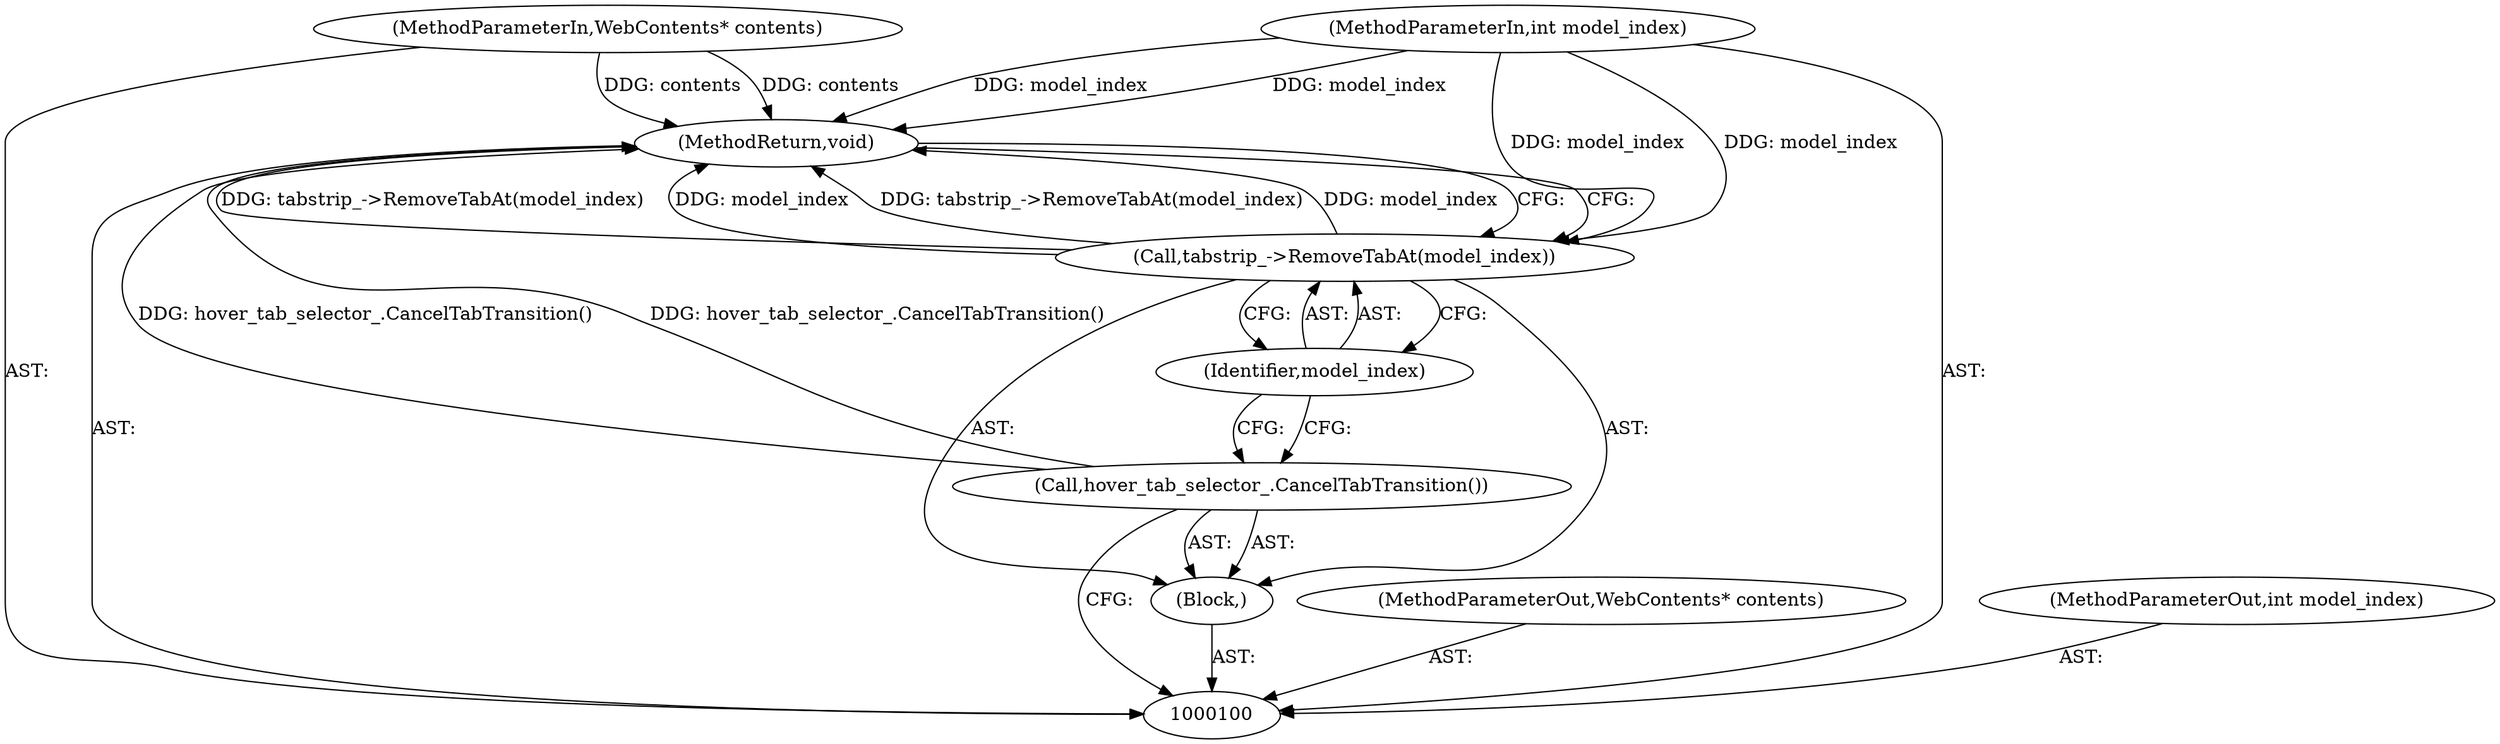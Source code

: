 digraph "0_Chrome_e89cfcb9090e8c98129ae9160c513f504db74599_18" {
"1000107" [label="(MethodReturn,void)"];
"1000101" [label="(MethodParameterIn,WebContents* contents)"];
"1000119" [label="(MethodParameterOut,WebContents* contents)"];
"1000102" [label="(MethodParameterIn,int model_index)"];
"1000120" [label="(MethodParameterOut,int model_index)"];
"1000103" [label="(Block,)"];
"1000104" [label="(Call,hover_tab_selector_.CancelTabTransition())"];
"1000105" [label="(Call,tabstrip_->RemoveTabAt(model_index))"];
"1000106" [label="(Identifier,model_index)"];
"1000107" -> "1000100"  [label="AST: "];
"1000107" -> "1000105"  [label="CFG: "];
"1000104" -> "1000107"  [label="DDG: hover_tab_selector_.CancelTabTransition()"];
"1000105" -> "1000107"  [label="DDG: tabstrip_->RemoveTabAt(model_index)"];
"1000105" -> "1000107"  [label="DDG: model_index"];
"1000102" -> "1000107"  [label="DDG: model_index"];
"1000101" -> "1000107"  [label="DDG: contents"];
"1000101" -> "1000100"  [label="AST: "];
"1000101" -> "1000107"  [label="DDG: contents"];
"1000119" -> "1000100"  [label="AST: "];
"1000102" -> "1000100"  [label="AST: "];
"1000102" -> "1000107"  [label="DDG: model_index"];
"1000102" -> "1000105"  [label="DDG: model_index"];
"1000120" -> "1000100"  [label="AST: "];
"1000103" -> "1000100"  [label="AST: "];
"1000104" -> "1000103"  [label="AST: "];
"1000105" -> "1000103"  [label="AST: "];
"1000104" -> "1000103"  [label="AST: "];
"1000104" -> "1000100"  [label="CFG: "];
"1000106" -> "1000104"  [label="CFG: "];
"1000104" -> "1000107"  [label="DDG: hover_tab_selector_.CancelTabTransition()"];
"1000105" -> "1000103"  [label="AST: "];
"1000105" -> "1000106"  [label="CFG: "];
"1000106" -> "1000105"  [label="AST: "];
"1000107" -> "1000105"  [label="CFG: "];
"1000105" -> "1000107"  [label="DDG: tabstrip_->RemoveTabAt(model_index)"];
"1000105" -> "1000107"  [label="DDG: model_index"];
"1000102" -> "1000105"  [label="DDG: model_index"];
"1000106" -> "1000105"  [label="AST: "];
"1000106" -> "1000104"  [label="CFG: "];
"1000105" -> "1000106"  [label="CFG: "];
}
